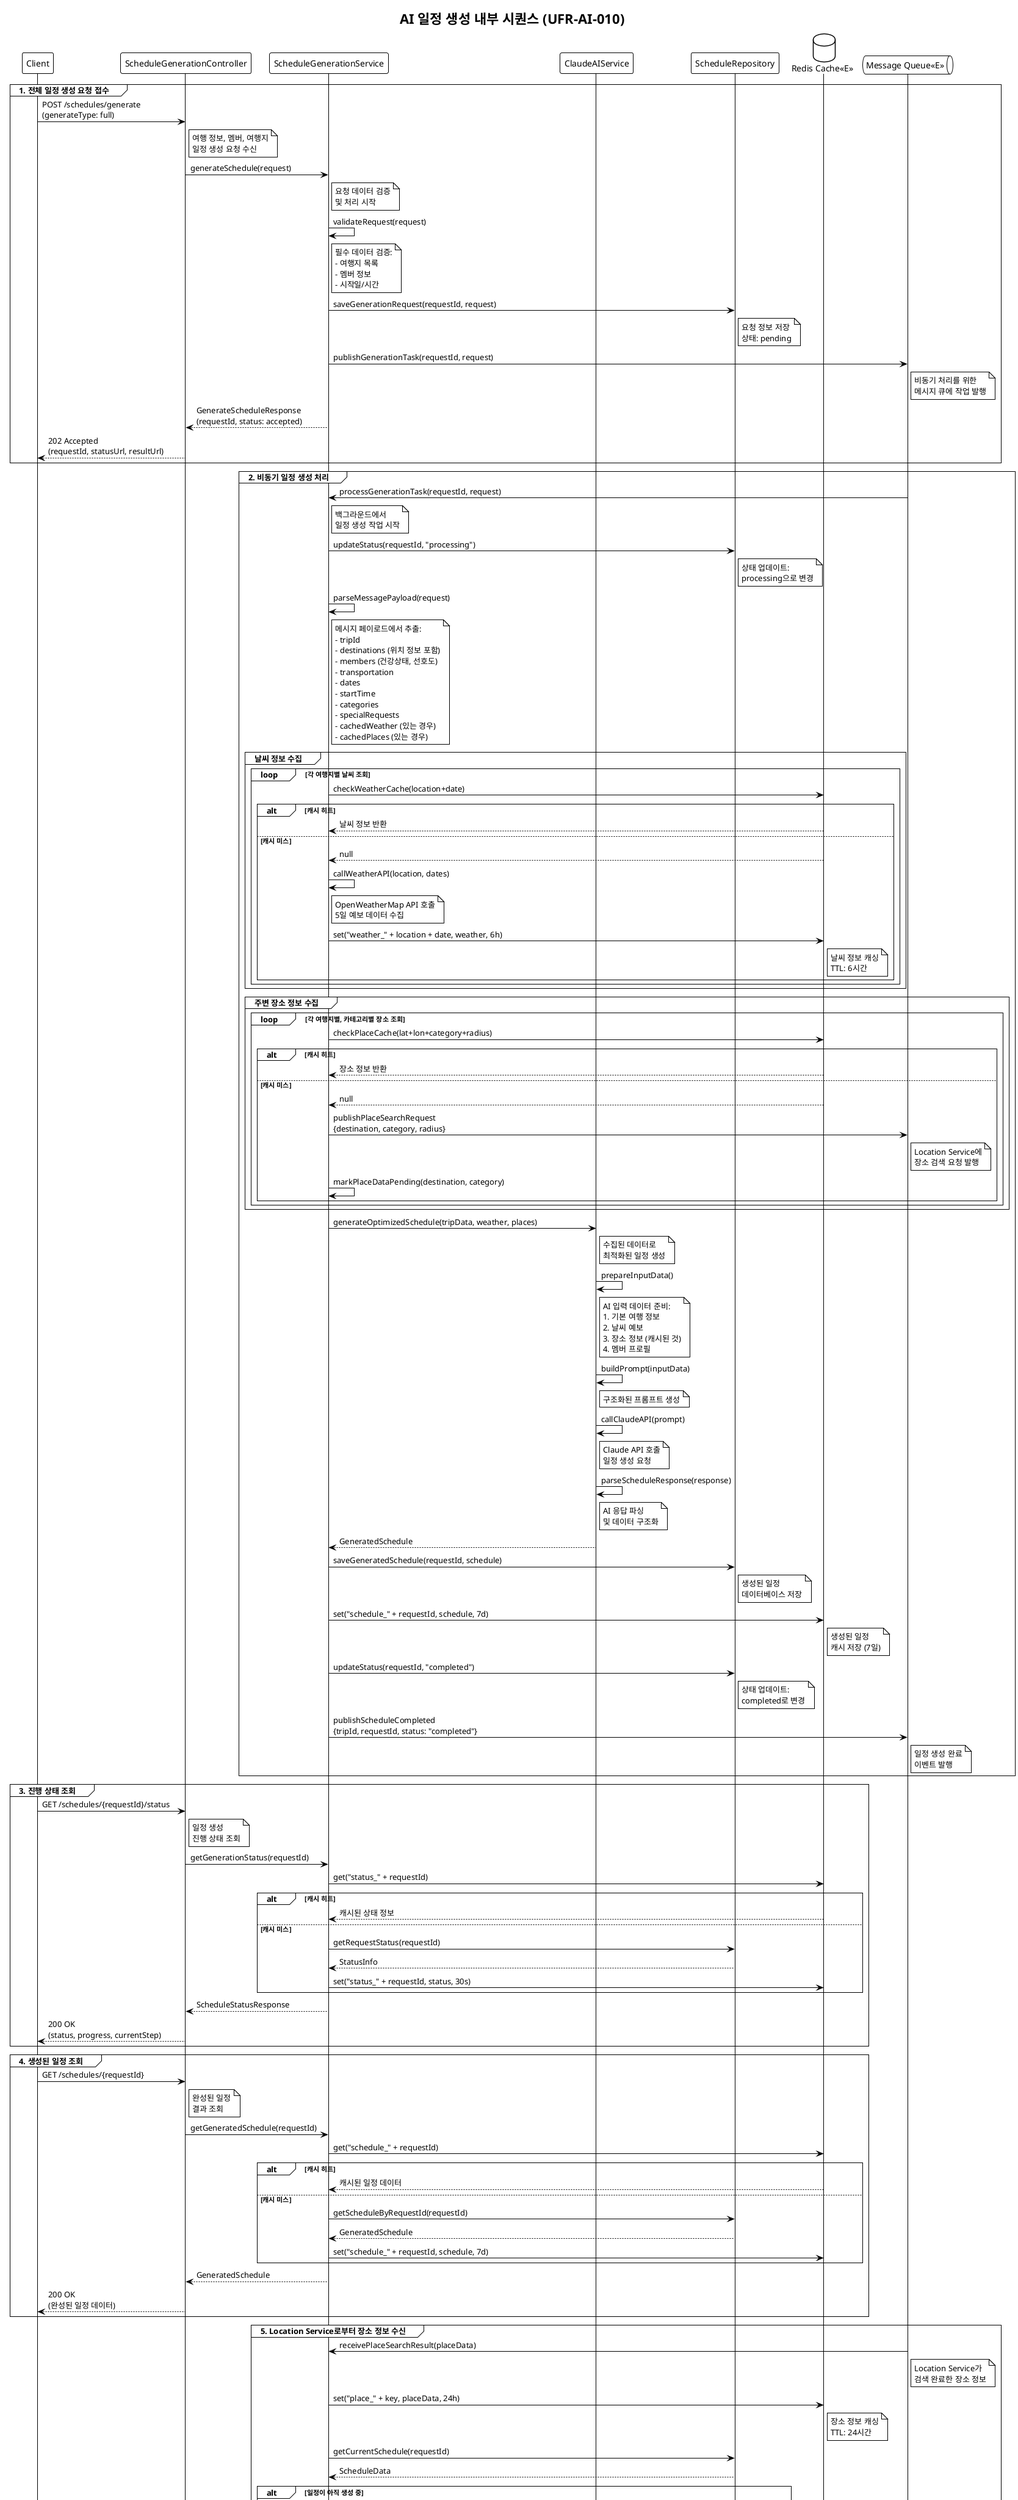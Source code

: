 @startuml
!theme mono

title AI 일정 생성 내부 시퀀스 (UFR-AI-010)

' === 참여자 정의 ===
participant "Client" as client
participant "ScheduleGenerationController" as controller
participant "ScheduleGenerationService" as service
participant "ClaudeAIService" as aiService
participant "ScheduleRepository" as repository
database "Redis Cache<<E>>" as cache
queue "Message Queue<<E>>" as mq

' === 시나리오 1: 전체 일정 생성 요청 ===
group 1. 전체 일정 생성 요청 접수
    client -> controller: POST /schedules/generate\n(generateType: full)
    note right of controller: 여행 정보, 멤버, 여행지\n일정 생성 요청 수신
    
    controller -> service: generateSchedule(request)
    note right of service: 요청 데이터 검증\n및 처리 시작
    
    service -> service: validateRequest(request)
    note right of service: 필수 데이터 검증:\n- 여행지 목록\n- 멤버 정보\n- 시작일/시간
    
    service -> repository: saveGenerationRequest(requestId, request)
    note right of repository: 요청 정보 저장\n상태: pending
    
    service -> mq: publishGenerationTask(requestId, request)
    note right of mq: 비동기 처리를 위한\n메시지 큐에 작업 발행
    
    service --> controller: GenerateScheduleResponse\n(requestId, status: accepted)
    controller --> client: 202 Accepted\n(requestId, statusUrl, resultUrl)
end

' === 시나리오 2: 비동기 일정 생성 처리 ===
group 2. 비동기 일정 생성 처리
    mq -> service: processGenerationTask(requestId, request)
    note right of service: 백그라운드에서\n일정 생성 작업 시작
    
    service -> repository: updateStatus(requestId, "processing")
    note right of repository: 상태 업데이트:\nprocessing으로 변경
    
    ' === 메시지 데이터 파싱 ===
    service -> service: parseMessagePayload(request)
    note right of service: 메시지 페이로드에서 추출:\n- tripId\n- destinations (위치 정보 포함)\n- members (건강상태, 선호도)\n- transportation\n- dates\n- startTime\n- categories\n- specialRequests\n- cachedWeather (있는 경우)\n- cachedPlaces (있는 경우)
    
    ' === 날씨 정보 수집 ===
    group 날씨 정보 수집
        loop 각 여행지별 날씨 조회
            service -> cache: checkWeatherCache(location+date)
            alt 캐시 히트
                cache --> service: 날씨 정보 반환
            else 캐시 미스
                cache --> service: null
                service -> service: callWeatherAPI(location, dates)
                note right of service: OpenWeatherMap API 호출\n5일 예보 데이터 수집
                service -> cache: set("weather_" + location + date, weather, 6h)
                note right of cache: 날씨 정보 캐싱\nTTL: 6시간
            end
        end
    end

    ' === 주변 장소 정보 수집 ===
    group 주변 장소 정보 수집
        loop 각 여행지별, 카테고리별 장소 조회
            service -> cache: checkPlaceCache(lat+lon+category+radius)
            alt 캐시 히트
                cache --> service: 장소 정보 반환
            else 캐시 미스
                cache --> service: null
                service -> mq: publishPlaceSearchRequest\n{destination, category, radius}
                note right of mq: Location Service에\n장소 검색 요청 발행
                
                ' 비동기 처리를 위해 일단 빈 데이터로 진행
                service -> service: markPlaceDataPending(destination, category)
            end
        end
    end
    
    ' === AI 일정 생성 ===
    service -> aiService: generateOptimizedSchedule(tripData, weather, places)
    note right of aiService: 수집된 데이터로\n최적화된 일정 생성
    
    aiService -> aiService: prepareInputData()
    note right of aiService: AI 입력 데이터 준비:\n1. 기본 여행 정보\n2. 날씨 예보\n3. 장소 정보 (캐시된 것)\n4. 멤버 프로필
    
    aiService -> aiService: buildPrompt(inputData)
    note right of aiService: 구조화된 프롬프트 생성
    
    aiService -> aiService: callClaudeAPI(prompt)
    note right of aiService: Claude API 호출\n일정 생성 요청
    
    aiService -> aiService: parseScheduleResponse(response)
    note right of aiService: AI 응답 파싱\n및 데이터 구조화
    
    aiService --> service: GeneratedSchedule
    
    ' === 결과 저장 및 완료 ===
    service -> repository: saveGeneratedSchedule(requestId, schedule)
    note right of repository: 생성된 일정\n데이터베이스 저장
    
    service -> cache: set("schedule_" + requestId, schedule, 7d)
    note right of cache: 생성된 일정\n캐시 저장 (7일)
    
    service -> repository: updateStatus(requestId, "completed")
    note right of repository: 상태 업데이트:\ncompleted로 변경
    
    service -> mq: publishScheduleCompleted\n{tripId, requestId, status: "completed"}
    note right of mq: 일정 생성 완료\n이벤트 발행
end

' === 시나리오 3: 진행 상태 조회 ===
group 3. 진행 상태 조회
    client -> controller: GET /schedules/{requestId}/status
    note right of controller: 일정 생성\n진행 상태 조회
    
    controller -> service: getGenerationStatus(requestId)
    
    service -> cache: get("status_" + requestId)
    alt 캐시 히트
        cache --> service: 캐시된 상태 정보
    else 캐시 미스
        service -> repository: getRequestStatus(requestId)
        repository --> service: StatusInfo
        service -> cache: set("status_" + requestId, status, 30s)
    end
    
    service --> controller: ScheduleStatusResponse
    controller --> client: 200 OK\n(status, progress, currentStep)
end

' === 시나리오 4: 생성된 일정 조회 ===
group 4. 생성된 일정 조회
    client -> controller: GET /schedules/{requestId}
    note right of controller: 완성된 일정\n결과 조회
    
    controller -> service: getGeneratedSchedule(requestId)
    
    service -> cache: get("schedule_" + requestId)
    alt 캐시 히트
        cache --> service: 캐시된 일정 데이터
    else 캐시 미스
        service -> repository: getScheduleByRequestId(requestId)
        repository --> service: GeneratedSchedule
        service -> cache: set("schedule_" + requestId, schedule, 7d)
    end
    
    service --> controller: GeneratedSchedule
    controller --> client: 200 OK\n(완성된 일정 데이터)
end

' === 시나리오 5: Location Service로부터 장소 정보 수신 ===
group 5. Location Service로부터 장소 정보 수신
    mq -> service: receivePlaceSearchResult(placeData)
    note right of mq: Location Service가\n검색 완료한 장소 정보
    
    service -> cache: set("place_" + key, placeData, 24h)
    note right of cache: 장소 정보 캐싱\nTTL: 24시간
    
    service -> repository: getCurrentSchedule(requestId)
    repository --> service: ScheduleData
    
    alt 일정이 아직 생성 중
        service -> service: updateScheduleWithPlaces(schedule, placeData)
        note right of service: 진행 중인 일정에\n장소 정보 보강
        
        service -> repository: updateSchedule(requestId, updatedSchedule)
    else 일정이 이미 완료됨
        service -> service: scheduleSupplementUpdate(requestId, placeData)
        note right of service: 추가 업데이트로\n일정 품질 개선
    end
end

' === 시나리오 6: 특정 날짜 재생성 ===
group 6. 특정 날짜 재생성
    client -> controller: POST /schedules/generate\n(generateType: specificDay)
    note right of controller: 특정 날짜만\n재생성 요청
    
    controller -> service: regenerateSpecificDay(request)
    note right of service: 기존 일정 유지하며\n특정 날짜만 재생성
    
    service -> repository: getCurrentSchedule(tripId)
    note right of repository: 현재 전체 일정\n데이터 조회
    
    service -> aiService: regenerateDaySchedule(dayNumber, currentSchedule, preferences)
    note right of aiService: 특정 날짜만\nAI 재생성 요청
    
    aiService -> aiService: buildRegeneratePrompt(context)
    note right of aiService: 기존 일정 컨텍스트\n포함한 프롬프트 구성
    
    aiService --> service: UpdatedDaySchedule
    
    service -> repository: updateDaySchedule(tripId, dayNumber, newSchedule)
    note right of repository: 특정 날짜 일정만\n업데이트 저장
    
    service -> cache: invalidate("schedule_*_" + tripId)
    note right of cache: 관련 캐시 무효화
    
    service --> controller: UpdatedSchedule
    controller --> client: 202 Accepted\n(재생성 결과)
end

' === 시나리오 6: 일정 생성 취소 ===
group 6. 일정 생성 취소
    client -> controller: POST /schedules/{requestId}/cancel
    note right of controller: 진행 중인\n일정 생성 취소
    
    controller -> service: cancelGeneration(requestId)
    
    service -> repository: getRequestStatus(requestId)
    alt 이미 완료됨
        repository --> service: status: completed
        service --> controller: 409 Conflict\n(이미 완료되어 취소 불가)
    else 진행 중
        repository --> service: status: processing
        service -> repository: updateStatus(requestId, "cancelled")
        service -> mq: cancelTask(requestId)
        note right of mq: 백그라운드 작업\n취소 신호 발송
        service --> controller: 200 OK\n(취소 성공)
    end
    
    controller --> client: 응답 (성공/실패)
end

note over client, mq
**주요 특징:**
1. **비동기 처리**: 장시간 소요되는 AI 일정 생성은 메시지 큐를 통한 비동기 처리
2. **캐싱 전략**: 여행지별 장소 정보, 날씨 정보, 생성된 일정을 Redis에 캐싱
3. **진행 상태 추적**: 실시간 상태 조회 및 진행률 표시
4. **부분 재생성**: 전체 일정 재생성 없이 특정 날짜만 수정 가능
5. **외부 API 통합**: Claude AI, 날씨 API, 지도 API 등 다중 외부 서비스 연동
6. **오류 처리**: 각 단계별 오류 상황 대응 및 롤백 처리
end note

@enduml